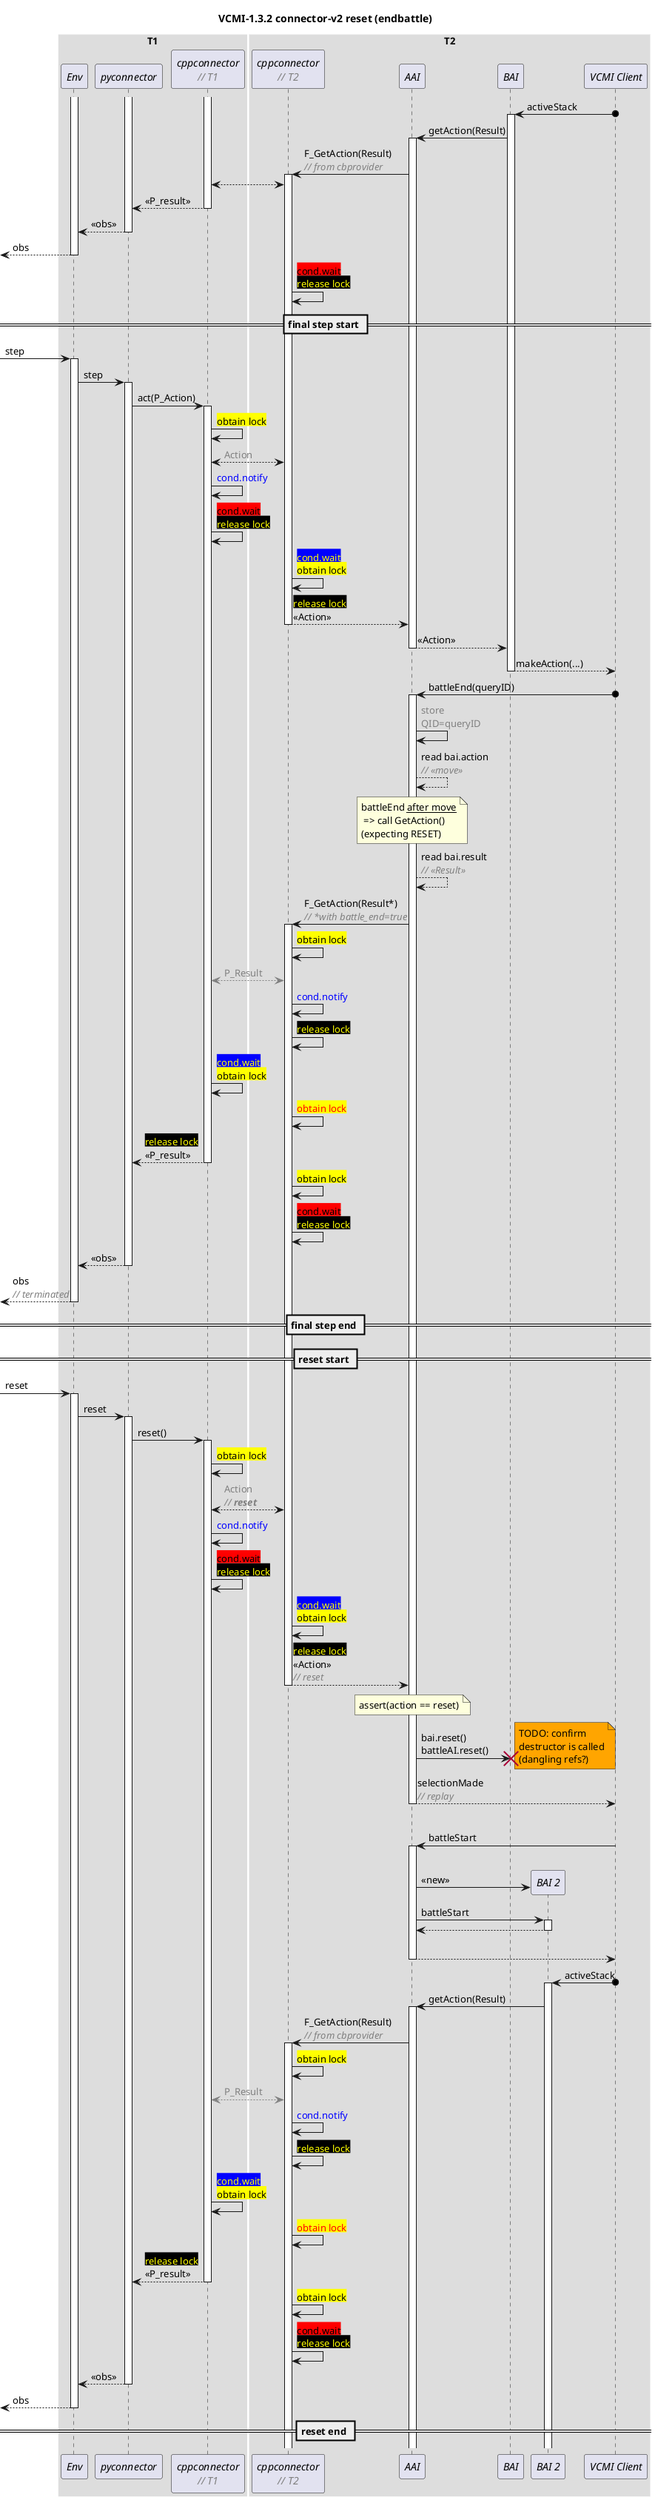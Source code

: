 @startuml "vcmi-1.32-connector-v2-reset-endbattle"

title "VCMI-1.3.2 connector-v2 reset (endbattle)"

skinparam sequenceBoxBorderColor #FFF

!$nbsp = "<U+00A0>"

' workaround the fact that text alignment can only be
' set globally. Using hspace(n) returns N monospaced
' $nbsp chars
!function $hspace($length)
  !$res = ""
  !$i = $length
  !while $i > 0
    !$res = $res + $nbsp
    !$i = $i - 1
  !endwhile
  !return "<font:monospaced>"+$res+"</font>"
!endfunction

!function $desc($txt)
  !return "<font:Arial><color:Gray><i>// "+$txt+"</i></color></font>"
!endfunction

!function $wait($set)
  !if ($set == 0)
    !return "<back:red>cond.wait</back>\n"+$lock(0)
  !endif

  !return "<color:yellow><back:blue>cond.wait</back></color>\n"+$lock(1,1)
!endfunction

!function $notify()
  !return "<color:blue>cond.notify</color>"
!endfunction

!function $lock($obtain)
  !if ($obtain == 1)
    !return "<back:yellow>obtain lock</back>"
  !else
    !return "<color:yellow><back:black>release lock</back></color>"
  !endif
!endfunction

!function $lock($obtain, $success)
  !if ($obtain == 0 || $success == 1)
    !return $lock($obtain)
  !endif
  ' failed to obtain
  !return "<back:yellow><color:red>obtain lock</color></back>"
!endfunction

!function $sharevar($name)
  !return "<color:gray>"+$name+"</color>"
!endfunction

box T1
participant "//Env//" as env
participant "//pyconnector//" as py
participant "//cppconnector//\n$desc(T1)" as cpp1
end box

box T2
participant "//cppconnector//\n$desc(T2)" as cpp2
participant "//AAI//" as aai
participant "//BAI//" as bai
participant "//BAI 2//" as bai2
participant "//VCMI Client//" as vcmiclient
end box


activate cpp1
activate py
activate env

vcmiclient o-> bai ++ : activeStack
bai -> aai ++ : getAction(Result)
aai -> cpp2 ++ : F_GetAction(Result)\n$desc("from cbprovider")
cpp2 <--> cpp1 :
cpp1 --> py -- : <<P_result>>
py --> env -- : <<obs>>
[<-- env -- : obs
cpp2 -> cpp2 : $wait(0)

== final step start ==

[-> env ++ : step
env -> py ++ : step
py -> cpp1 ++ : act(P_Action)
cpp1 -> cpp1 : $lock(1,1)
cpp1 <--> cpp2 : $sharevar(Action)
cpp1 -> cpp1 : $notify()
cpp1 -> cpp1 : $wait(0)
cpp2 -> cpp2 : $wait(1)
cpp2 --> aai -- : $lock(0)\n<<Action>>
aai --> bai -- : <<Action>>
bai --> vcmiclient -- : makeAction(...)


vcmiclient o-> aai ++ : battleEnd(queryID)
aai -> aai : <color:gray>store</color>\n<color:gray>QID=queryID</color>

aai --> aai : read bai.action\n$desc("<<move>>")
note over aai
battleEnd __after move__
 => call GetAction()
(expecting RESET)
end note

aai --> aai : read bai.result\n$desc("<<Result>>")

aai -> cpp2 ++ : F_GetAction(Result~*)\n$desc("~*with battle_end=true")
cpp2 -> cpp2 : $lock(1,1)
cpp2 <--[#gray]> cpp1 : $sharevar(P_Result)
cpp2 -> cpp2 : $notify()
cpp2 -> cpp2 : $lock(0)
cpp1 -> cpp1 : $wait(1)
cpp2 -> cpp2 : $lock(1,0)
cpp1 --> py -- : $lock(0)\n<<P_result>>
cpp2 -> cpp2 : $lock(1,1)
cpp2 -> cpp2 : $wait(0)
py --> env -- : <<obs>>
[<-- env -- : obs\n$desc("terminated")

== final step end ==
== reset start ==

[-> env ++ : reset
env -> py ++ : reset
py -> cpp1 ++ : reset()
cpp1 -> cpp1 : $lock(1,1)
cpp1 <--> cpp2 : $sharevar(Action)\n$desc("**reset**")
cpp1 -> cpp1 : $notify()
cpp1 -> cpp1 : $wait(0)
cpp2 -> cpp2 : $wait(1)
cpp2 --> aai -- : $lock(0)\n<<Action>>\n$desc(reset)
' aai --> aai : <color:gray>set</color>\n<color:gray>retreating=true</color>

note over aai : assert(action == reset)
aai -> bai : bai.reset()\nbattleAI.reset()
note right #orange: TODO: confirm\ndestructor is called\n(dangling refs?)
destroy bai

aai --> vcmiclient -- : selectionMade\n$desc(replay)
|||
vcmiclient -> aai ++ : battleStart
|||
aai -> bai2 ** : <<new>>
aai -> bai2 ++ : battleStart
bai2 --> aai -- :
|||
aai --> vcmiclient -- :

vcmiclient o-> bai2 ++ : activeStack
bai2 -> aai ++ : getAction(Result)
aai -> cpp2 ++ : F_GetAction(Result)\n$desc("from cbprovider")
cpp2 -> cpp2 : $lock(1,1)
cpp2 <--[#gray]> cpp1 : $sharevar(P_Result)
cpp2 -> cpp2 : $notify()
cpp2 -> cpp2 : $lock(0)
cpp1 -> cpp1 : $wait(1)
cpp2 -> cpp2 : $lock(1,0)
cpp1 --> py -- : $lock(0)\n<<P_result>>
cpp2 -> cpp2 : $lock(1,1)
cpp2 -> cpp2 : $wait(0)
py --> env -- : <<obs>>
[<-- env -- : obs

== reset end ==

@enduml
